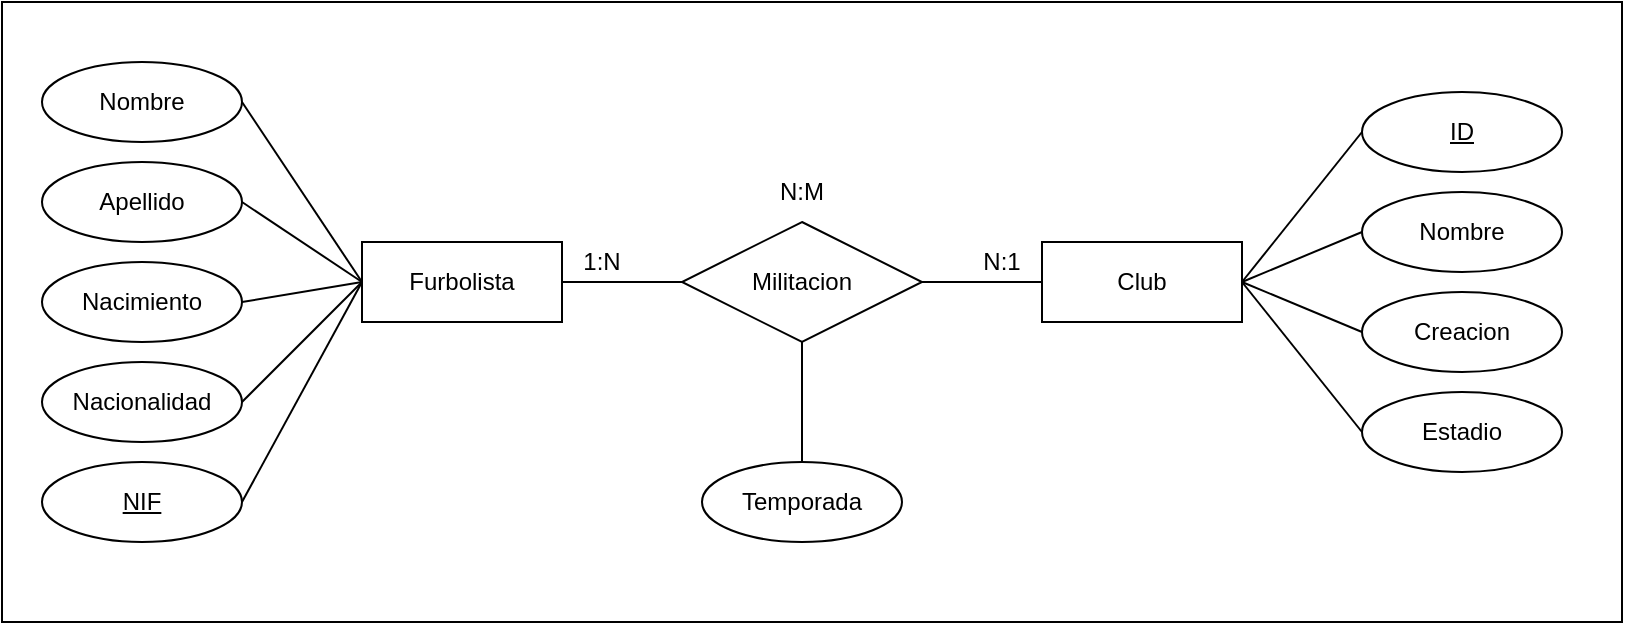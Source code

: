 <mxfile>
    <diagram id="snsewPdBZiITs1Ov0gJ0" name="Page-1">
        <mxGraphModel dx="1281" dy="792" grid="1" gridSize="10" guides="1" tooltips="1" connect="1" arrows="1" fold="1" page="1" pageScale="1" pageWidth="850" pageHeight="1100" math="0" shadow="0">
            <root>
                <mxCell id="0"/>
                <mxCell id="1" parent="0"/>
                <mxCell id="40" value="" style="whiteSpace=wrap;html=1;" vertex="1" parent="1">
                    <mxGeometry width="810" height="310" as="geometry"/>
                </mxCell>
                <mxCell id="5" value="Furbolista" style="whiteSpace=wrap;html=1;align=center;" parent="1" vertex="1">
                    <mxGeometry x="180" y="120" width="100" height="40" as="geometry"/>
                </mxCell>
                <mxCell id="6" value="Club" style="whiteSpace=wrap;html=1;align=center;" parent="1" vertex="1">
                    <mxGeometry x="520" y="120" width="100" height="40" as="geometry"/>
                </mxCell>
                <mxCell id="8" value="Nombre" style="ellipse;whiteSpace=wrap;html=1;align=center;" parent="1" vertex="1">
                    <mxGeometry x="20" y="30" width="100" height="40" as="geometry"/>
                </mxCell>
                <mxCell id="9" value="Apellido" style="ellipse;whiteSpace=wrap;html=1;align=center;" parent="1" vertex="1">
                    <mxGeometry x="20" y="80" width="100" height="40" as="geometry"/>
                </mxCell>
                <mxCell id="10" value="Nacimiento" style="ellipse;whiteSpace=wrap;html=1;align=center;" parent="1" vertex="1">
                    <mxGeometry x="20" y="130" width="100" height="40" as="geometry"/>
                </mxCell>
                <mxCell id="11" value="Nacionalidad" style="ellipse;whiteSpace=wrap;html=1;align=center;" parent="1" vertex="1">
                    <mxGeometry x="20" y="180" width="100" height="40" as="geometry"/>
                </mxCell>
                <mxCell id="12" value="NIF" style="ellipse;whiteSpace=wrap;html=1;align=center;fontStyle=4;" parent="1" vertex="1">
                    <mxGeometry x="20" y="230" width="100" height="40" as="geometry"/>
                </mxCell>
                <mxCell id="13" value="" style="endArrow=none;html=1;rounded=0;exitX=1;exitY=0.5;exitDx=0;exitDy=0;entryX=0;entryY=0.5;entryDx=0;entryDy=0;" parent="1" source="8" target="5" edge="1">
                    <mxGeometry relative="1" as="geometry">
                        <mxPoint x="150" y="270" as="sourcePoint"/>
                        <mxPoint x="310" y="270" as="targetPoint"/>
                    </mxGeometry>
                </mxCell>
                <mxCell id="14" value="" style="endArrow=none;html=1;rounded=0;exitX=1;exitY=0.5;exitDx=0;exitDy=0;entryX=0;entryY=0.5;entryDx=0;entryDy=0;" parent="1" source="9" target="5" edge="1">
                    <mxGeometry relative="1" as="geometry">
                        <mxPoint x="130" y="60" as="sourcePoint"/>
                        <mxPoint x="190" y="150" as="targetPoint"/>
                    </mxGeometry>
                </mxCell>
                <mxCell id="15" value="" style="endArrow=none;html=1;rounded=0;exitX=1;exitY=0.5;exitDx=0;exitDy=0;" parent="1" source="10" edge="1">
                    <mxGeometry relative="1" as="geometry">
                        <mxPoint x="140" y="70" as="sourcePoint"/>
                        <mxPoint x="180" y="140" as="targetPoint"/>
                    </mxGeometry>
                </mxCell>
                <mxCell id="16" value="" style="endArrow=none;html=1;rounded=0;exitX=1;exitY=0.5;exitDx=0;exitDy=0;" parent="1" source="11" edge="1">
                    <mxGeometry relative="1" as="geometry">
                        <mxPoint x="150" y="80" as="sourcePoint"/>
                        <mxPoint x="180" y="140" as="targetPoint"/>
                    </mxGeometry>
                </mxCell>
                <mxCell id="17" value="" style="endArrow=none;html=1;rounded=0;exitX=1;exitY=0.5;exitDx=0;exitDy=0;entryX=0;entryY=0.5;entryDx=0;entryDy=0;" parent="1" source="12" target="5" edge="1">
                    <mxGeometry relative="1" as="geometry">
                        <mxPoint x="160" y="90" as="sourcePoint"/>
                        <mxPoint x="220" y="180" as="targetPoint"/>
                    </mxGeometry>
                </mxCell>
                <mxCell id="18" value="Nombre" style="ellipse;whiteSpace=wrap;html=1;align=center;" parent="1" vertex="1">
                    <mxGeometry x="680" y="95" width="100" height="40" as="geometry"/>
                </mxCell>
                <mxCell id="19" value="Creacion" style="ellipse;whiteSpace=wrap;html=1;align=center;" parent="1" vertex="1">
                    <mxGeometry x="680" y="145" width="100" height="40" as="geometry"/>
                </mxCell>
                <mxCell id="20" value="Estadio" style="ellipse;whiteSpace=wrap;html=1;align=center;" parent="1" vertex="1">
                    <mxGeometry x="680" y="195" width="100" height="40" as="geometry"/>
                </mxCell>
                <mxCell id="22" value="ID" style="ellipse;whiteSpace=wrap;html=1;align=center;fontStyle=4;" parent="1" vertex="1">
                    <mxGeometry x="680" y="45" width="100" height="40" as="geometry"/>
                </mxCell>
                <mxCell id="23" value="" style="endArrow=none;html=1;rounded=0;exitX=0;exitY=0.5;exitDx=0;exitDy=0;entryX=1;entryY=0.5;entryDx=0;entryDy=0;" parent="1" source="22" target="6" edge="1">
                    <mxGeometry relative="1" as="geometry">
                        <mxPoint x="160" y="60" as="sourcePoint"/>
                        <mxPoint x="220" y="150" as="targetPoint"/>
                    </mxGeometry>
                </mxCell>
                <mxCell id="24" value="" style="endArrow=none;html=1;rounded=0;exitX=0;exitY=0.5;exitDx=0;exitDy=0;entryX=1;entryY=0.5;entryDx=0;entryDy=0;" parent="1" source="18" target="6" edge="1">
                    <mxGeometry relative="1" as="geometry">
                        <mxPoint x="690" y="75" as="sourcePoint"/>
                        <mxPoint x="630" y="150" as="targetPoint"/>
                    </mxGeometry>
                </mxCell>
                <mxCell id="25" value="" style="endArrow=none;html=1;rounded=0;exitX=0;exitY=0.5;exitDx=0;exitDy=0;entryX=1;entryY=0.5;entryDx=0;entryDy=0;" parent="1" source="19" target="6" edge="1">
                    <mxGeometry relative="1" as="geometry">
                        <mxPoint x="700" y="85" as="sourcePoint"/>
                        <mxPoint x="640" y="160" as="targetPoint"/>
                    </mxGeometry>
                </mxCell>
                <mxCell id="26" value="" style="endArrow=none;html=1;rounded=0;exitX=0;exitY=0.5;exitDx=0;exitDy=0;" parent="1" source="20" edge="1">
                    <mxGeometry relative="1" as="geometry">
                        <mxPoint x="710" y="95" as="sourcePoint"/>
                        <mxPoint x="620" y="140" as="targetPoint"/>
                    </mxGeometry>
                </mxCell>
                <mxCell id="27" value="Temporada" style="ellipse;whiteSpace=wrap;html=1;align=center;" parent="1" vertex="1">
                    <mxGeometry x="350" y="230" width="100" height="40" as="geometry"/>
                </mxCell>
                <mxCell id="32" value="" style="endArrow=none;html=1;rounded=0;exitX=0.5;exitY=0;exitDx=0;exitDy=0;entryX=0.5;entryY=1;entryDx=0;entryDy=0;" parent="1" source="27" target="33" edge="1">
                    <mxGeometry relative="1" as="geometry">
                        <mxPoint x="280" y="560" as="sourcePoint"/>
                        <mxPoint x="370" y="490" as="targetPoint"/>
                    </mxGeometry>
                </mxCell>
                <mxCell id="33" value="Militacion" style="shape=rhombus;perimeter=rhombusPerimeter;whiteSpace=wrap;html=1;align=center;" parent="1" vertex="1">
                    <mxGeometry x="340" y="110" width="120" height="60" as="geometry"/>
                </mxCell>
                <mxCell id="35" value="1:N" style="text;html=1;strokeColor=none;fillColor=none;align=center;verticalAlign=middle;whiteSpace=wrap;rounded=0;" parent="1" vertex="1">
                    <mxGeometry x="270" y="115" width="60" height="30" as="geometry"/>
                </mxCell>
                <mxCell id="36" value="" style="endArrow=none;html=1;rounded=0;exitX=1;exitY=0.5;exitDx=0;exitDy=0;entryX=0;entryY=0.5;entryDx=0;entryDy=0;" parent="1" source="5" target="33" edge="1">
                    <mxGeometry relative="1" as="geometry">
                        <mxPoint x="320" y="170" as="sourcePoint"/>
                        <mxPoint x="480" y="170" as="targetPoint"/>
                        <Array as="points">
                            <mxPoint x="310" y="140"/>
                        </Array>
                    </mxGeometry>
                </mxCell>
                <mxCell id="37" value="" style="endArrow=none;html=1;rounded=0;exitX=1;exitY=0.5;exitDx=0;exitDy=0;entryX=0;entryY=0.5;entryDx=0;entryDy=0;" parent="1" source="33" target="6" edge="1">
                    <mxGeometry relative="1" as="geometry">
                        <mxPoint x="420" y="210" as="sourcePoint"/>
                        <mxPoint x="580" y="210" as="targetPoint"/>
                        <Array as="points">
                            <mxPoint x="490" y="140"/>
                        </Array>
                    </mxGeometry>
                </mxCell>
                <mxCell id="38" value="N:1" style="text;html=1;strokeColor=none;fillColor=none;align=center;verticalAlign=middle;whiteSpace=wrap;rounded=0;" parent="1" vertex="1">
                    <mxGeometry x="470" y="115" width="60" height="30" as="geometry"/>
                </mxCell>
                <mxCell id="39" value="N:M" style="text;html=1;strokeColor=none;fillColor=none;align=center;verticalAlign=middle;whiteSpace=wrap;rounded=0;" parent="1" vertex="1">
                    <mxGeometry x="370" y="80" width="60" height="30" as="geometry"/>
                </mxCell>
            </root>
        </mxGraphModel>
    </diagram>
</mxfile>